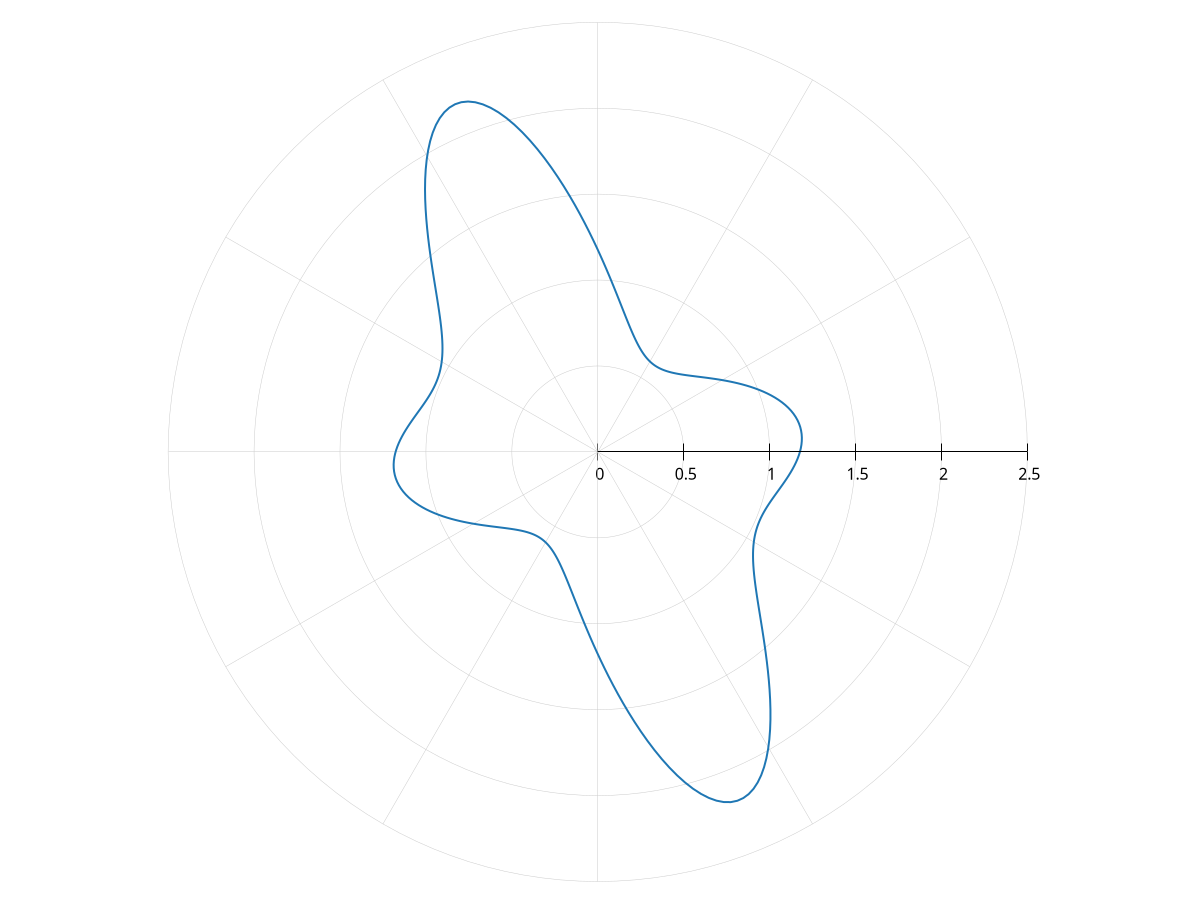 # Set the output to SVG with higher resolution and antialiasing for a cleaner look
set terminal svg enhanced font "Source Sans Pro,18" linewidth 1.5 size 600,600

# Set polar mode
set polar

# Customize plot appearance
# set title "Polar Plot of f(φ) = 1 + cos(2 * (φ - θ))" font ",14" textcolor rgb "gray30"
set grid polar linewidth 0.5 linetype -1 linecolor rgb "gray80"

# Define the function

# set output "weak_1.svg"
# f(phi) = 1 / (1 + 0.1 * cos(2 * phi))
# set output "weak_2.svg"
# f(phi) = 1/ (1 + 0.5 * cos(2*(phi - 4*pi/3)))

# set output "strong_1.svg"
# f(phi) = 1/ (1 + 0.6 * cos(4 * (phi)))
set output "strong_2.svg"
f(phi) = 1/ (1 + 0.4 * cos(2 * (phi - pi/4)) + 0.3 * cos(4 * (phi - pi/3)))

# Plot settings
set angles radians       # Use radians for angles
set samples 360          # Higher sample count for a smoother curve
set trange [0:2*pi]      # Full range in radians for phi
set rrange [0:*]         # Set radial range to a fixed value for consistency

# Set equal scaling for x and y axes
set size ratio -1        # Ensures x and y scales are equal

# Customize axis and tics for a modern look
unset border
unset xtics
unset ytics

# Set colors and line styles
plot f(t) with lines linecolor rgb "#1f77b4" linewidth 2 notitle
# Close the SVG output
unset output
